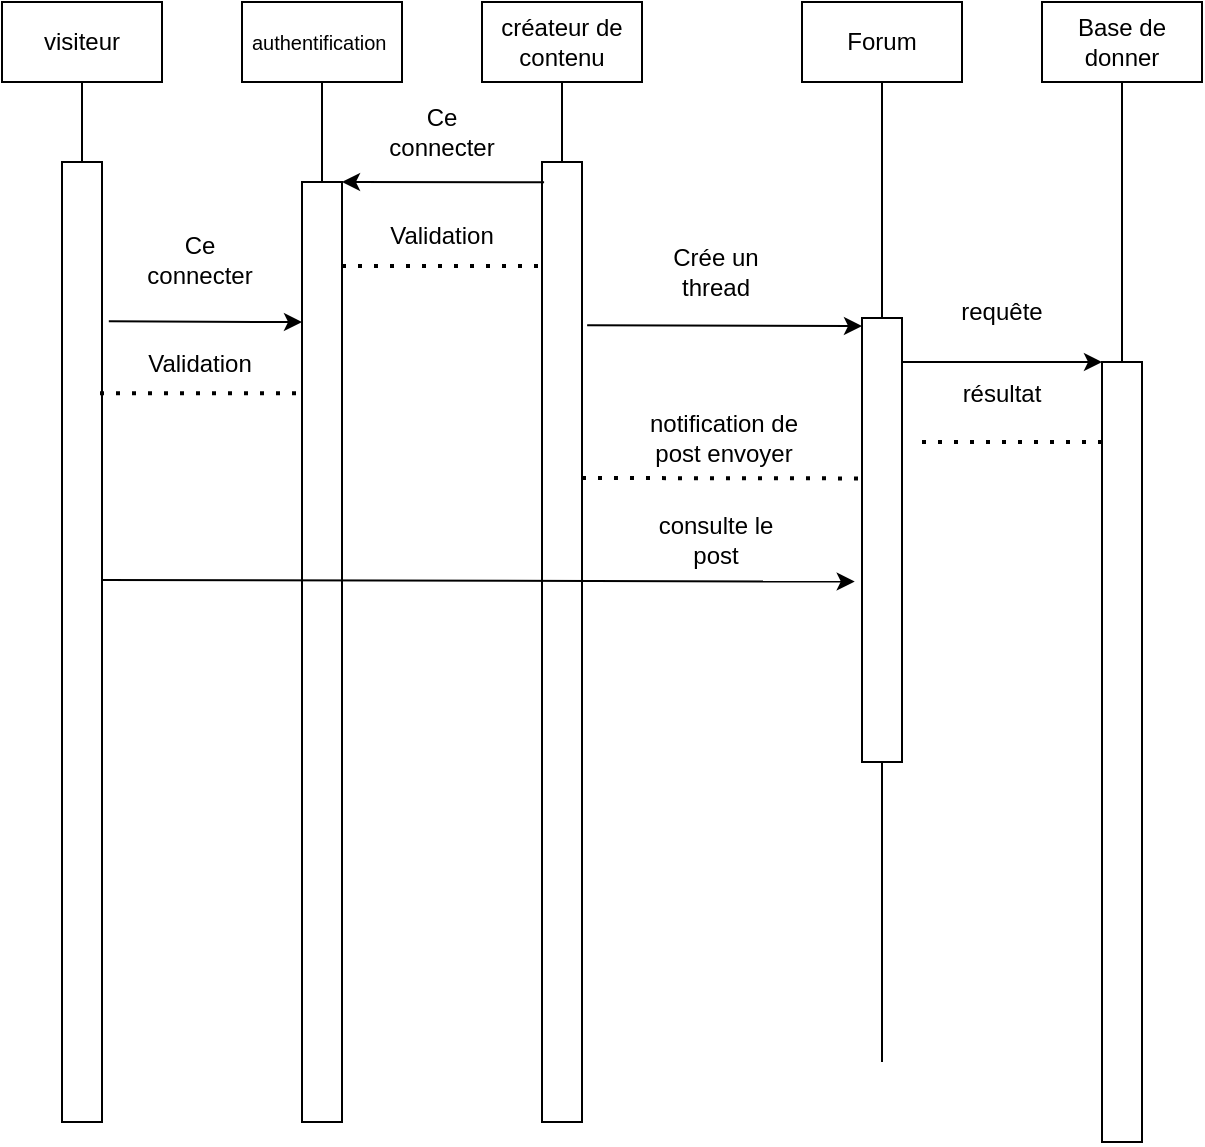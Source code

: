 <mxfile version="23.1.6" type="github">
  <diagram name="Page-1" id="8oMHfR-b3h0ZMFrPSHgY">
    <mxGraphModel dx="607" dy="410" grid="1" gridSize="10" guides="1" tooltips="1" connect="1" arrows="1" fold="1" page="1" pageScale="1" pageWidth="827" pageHeight="1169" math="0" shadow="0">
      <root>
        <mxCell id="0" />
        <mxCell id="1" parent="0" />
        <mxCell id="kiSYdIvKrgvM_TdTaDBx-1" value="créateur de contenu" style="rounded=0;whiteSpace=wrap;html=1;" vertex="1" parent="1">
          <mxGeometry x="240" y="40" width="80" height="40" as="geometry" />
        </mxCell>
        <mxCell id="kiSYdIvKrgvM_TdTaDBx-2" value="&lt;font style=&quot;font-size: 10px;&quot;&gt;authentification&amp;nbsp;&lt;/font&gt;" style="rounded=0;whiteSpace=wrap;html=1;" vertex="1" parent="1">
          <mxGeometry x="120" y="40" width="80" height="40" as="geometry" />
        </mxCell>
        <mxCell id="kiSYdIvKrgvM_TdTaDBx-3" value="Base de donner" style="rounded=0;whiteSpace=wrap;html=1;" vertex="1" parent="1">
          <mxGeometry x="520" y="40" width="80" height="40" as="geometry" />
        </mxCell>
        <mxCell id="kiSYdIvKrgvM_TdTaDBx-4" value="" style="endArrow=none;html=1;rounded=0;entryX=0.5;entryY=1;entryDx=0;entryDy=0;" edge="1" parent="1" target="kiSYdIvKrgvM_TdTaDBx-1">
          <mxGeometry width="50" height="50" relative="1" as="geometry">
            <mxPoint x="280" y="120" as="sourcePoint" />
            <mxPoint x="310" y="130" as="targetPoint" />
          </mxGeometry>
        </mxCell>
        <mxCell id="kiSYdIvKrgvM_TdTaDBx-5" value="" style="endArrow=none;html=1;rounded=0;entryX=0.5;entryY=1;entryDx=0;entryDy=0;" edge="1" parent="1" target="kiSYdIvKrgvM_TdTaDBx-2">
          <mxGeometry width="50" height="50" relative="1" as="geometry">
            <mxPoint x="160" y="140" as="sourcePoint" />
            <mxPoint x="200" y="90" as="targetPoint" />
          </mxGeometry>
        </mxCell>
        <mxCell id="kiSYdIvKrgvM_TdTaDBx-6" value="" style="rounded=0;whiteSpace=wrap;html=1;" vertex="1" parent="1">
          <mxGeometry x="270" y="120" width="20" height="480" as="geometry" />
        </mxCell>
        <mxCell id="kiSYdIvKrgvM_TdTaDBx-7" value="" style="endArrow=classic;html=1;rounded=0;entryX=1;entryY=0;entryDx=0;entryDy=0;exitX=0.052;exitY=0.021;exitDx=0;exitDy=0;exitPerimeter=0;" edge="1" parent="1" source="kiSYdIvKrgvM_TdTaDBx-6" target="kiSYdIvKrgvM_TdTaDBx-9">
          <mxGeometry width="50" height="50" relative="1" as="geometry">
            <mxPoint x="260" y="130" as="sourcePoint" />
            <mxPoint x="386" y="140" as="targetPoint" />
          </mxGeometry>
        </mxCell>
        <mxCell id="kiSYdIvKrgvM_TdTaDBx-8" value="Ce connecter" style="text;html=1;align=center;verticalAlign=middle;whiteSpace=wrap;rounded=0;" vertex="1" parent="1">
          <mxGeometry x="190" y="90" width="60" height="30" as="geometry" />
        </mxCell>
        <mxCell id="kiSYdIvKrgvM_TdTaDBx-9" value="" style="rounded=0;whiteSpace=wrap;html=1;" vertex="1" parent="1">
          <mxGeometry x="150" y="130" width="20" height="470" as="geometry" />
        </mxCell>
        <mxCell id="kiSYdIvKrgvM_TdTaDBx-11" value="Validation" style="text;html=1;align=center;verticalAlign=middle;whiteSpace=wrap;rounded=0;" vertex="1" parent="1">
          <mxGeometry x="183" y="142" width="74" height="30" as="geometry" />
        </mxCell>
        <mxCell id="kiSYdIvKrgvM_TdTaDBx-12" value="" style="endArrow=classic;html=1;rounded=0;exitX=1.129;exitY=0.17;exitDx=0;exitDy=0;exitPerimeter=0;" edge="1" parent="1" source="kiSYdIvKrgvM_TdTaDBx-6">
          <mxGeometry width="50" height="50" relative="1" as="geometry">
            <mxPoint x="180" y="240" as="sourcePoint" />
            <mxPoint x="430" y="202" as="targetPoint" />
          </mxGeometry>
        </mxCell>
        <mxCell id="kiSYdIvKrgvM_TdTaDBx-14" value="Forum" style="rounded=0;whiteSpace=wrap;html=1;" vertex="1" parent="1">
          <mxGeometry x="400" y="40" width="80" height="40" as="geometry" />
        </mxCell>
        <mxCell id="kiSYdIvKrgvM_TdTaDBx-15" value="" style="endArrow=none;html=1;rounded=0;entryX=0.5;entryY=1;entryDx=0;entryDy=0;exitX=0.5;exitY=0;exitDx=0;exitDy=0;" edge="1" parent="1" source="kiSYdIvKrgvM_TdTaDBx-13" target="kiSYdIvKrgvM_TdTaDBx-14">
          <mxGeometry width="50" height="50" relative="1" as="geometry">
            <mxPoint x="410" y="200" as="sourcePoint" />
            <mxPoint x="460" y="150" as="targetPoint" />
          </mxGeometry>
        </mxCell>
        <mxCell id="kiSYdIvKrgvM_TdTaDBx-16" value="Crée un thread" style="text;html=1;align=center;verticalAlign=middle;whiteSpace=wrap;rounded=0;" vertex="1" parent="1">
          <mxGeometry x="320" y="160" width="74" height="30" as="geometry" />
        </mxCell>
        <mxCell id="kiSYdIvKrgvM_TdTaDBx-17" value="" style="endArrow=none;dashed=1;html=1;dashPattern=1 3;strokeWidth=2;rounded=0;" edge="1" parent="1">
          <mxGeometry width="50" height="50" relative="1" as="geometry">
            <mxPoint x="290" y="278" as="sourcePoint" />
            <mxPoint x="430" y="278.21" as="targetPoint" />
          </mxGeometry>
        </mxCell>
        <mxCell id="kiSYdIvKrgvM_TdTaDBx-18" value="notification de post envoyer" style="text;html=1;align=center;verticalAlign=middle;whiteSpace=wrap;rounded=0;" vertex="1" parent="1">
          <mxGeometry x="319" y="243" width="84" height="30" as="geometry" />
        </mxCell>
        <mxCell id="kiSYdIvKrgvM_TdTaDBx-19" value="" style="endArrow=none;html=1;rounded=0;entryX=0.5;entryY=1;entryDx=0;entryDy=0;" edge="1" parent="1" source="kiSYdIvKrgvM_TdTaDBx-20" target="kiSYdIvKrgvM_TdTaDBx-3">
          <mxGeometry width="50" height="50" relative="1" as="geometry">
            <mxPoint x="560" y="240" as="sourcePoint" />
            <mxPoint x="610" y="140" as="targetPoint" />
          </mxGeometry>
        </mxCell>
        <mxCell id="kiSYdIvKrgvM_TdTaDBx-21" value="" style="endArrow=none;html=1;rounded=0;entryX=0.5;entryY=1;entryDx=0;entryDy=0;" edge="1" parent="1" target="kiSYdIvKrgvM_TdTaDBx-20">
          <mxGeometry width="50" height="50" relative="1" as="geometry">
            <mxPoint x="560" y="240" as="sourcePoint" />
            <mxPoint x="560" y="80" as="targetPoint" />
          </mxGeometry>
        </mxCell>
        <mxCell id="kiSYdIvKrgvM_TdTaDBx-20" value="" style="rounded=0;whiteSpace=wrap;html=1;" vertex="1" parent="1">
          <mxGeometry x="550" y="220" width="20" height="390" as="geometry" />
        </mxCell>
        <mxCell id="kiSYdIvKrgvM_TdTaDBx-23" value="requête" style="text;html=1;align=center;verticalAlign=middle;whiteSpace=wrap;rounded=0;" vertex="1" parent="1">
          <mxGeometry x="470" y="180" width="60" height="30" as="geometry" />
        </mxCell>
        <mxCell id="kiSYdIvKrgvM_TdTaDBx-24" value="" style="endArrow=none;dashed=1;html=1;dashPattern=1 3;strokeWidth=2;rounded=0;" edge="1" parent="1">
          <mxGeometry width="50" height="50" relative="1" as="geometry">
            <mxPoint x="170" y="172" as="sourcePoint" />
            <mxPoint x="270" y="172" as="targetPoint" />
          </mxGeometry>
        </mxCell>
        <mxCell id="kiSYdIvKrgvM_TdTaDBx-26" value="visiteur" style="rounded=0;whiteSpace=wrap;html=1;" vertex="1" parent="1">
          <mxGeometry y="40" width="80" height="40" as="geometry" />
        </mxCell>
        <mxCell id="kiSYdIvKrgvM_TdTaDBx-27" value="" style="endArrow=none;html=1;rounded=0;entryX=0.5;entryY=1;entryDx=0;entryDy=0;" edge="1" parent="1">
          <mxGeometry width="50" height="50" relative="1" as="geometry">
            <mxPoint x="40" y="120" as="sourcePoint" />
            <mxPoint x="40" y="80" as="targetPoint" />
          </mxGeometry>
        </mxCell>
        <mxCell id="kiSYdIvKrgvM_TdTaDBx-28" value="" style="rounded=0;whiteSpace=wrap;html=1;" vertex="1" parent="1">
          <mxGeometry x="30" y="120" width="20" height="480" as="geometry" />
        </mxCell>
        <mxCell id="kiSYdIvKrgvM_TdTaDBx-29" value="" style="endArrow=classic;html=1;rounded=0;entryX=0;entryY=0;entryDx=0;entryDy=0;" edge="1" parent="1" target="kiSYdIvKrgvM_TdTaDBx-20">
          <mxGeometry width="50" height="50" relative="1" as="geometry">
            <mxPoint x="450" y="220" as="sourcePoint" />
            <mxPoint x="480" y="160" as="targetPoint" />
          </mxGeometry>
        </mxCell>
        <mxCell id="kiSYdIvKrgvM_TdTaDBx-30" value="" style="endArrow=none;dashed=1;html=1;dashPattern=1 3;strokeWidth=2;rounded=0;" edge="1" parent="1">
          <mxGeometry width="50" height="50" relative="1" as="geometry">
            <mxPoint x="460" y="260" as="sourcePoint" />
            <mxPoint x="550" y="260" as="targetPoint" />
          </mxGeometry>
        </mxCell>
        <mxCell id="kiSYdIvKrgvM_TdTaDBx-31" value="résultat" style="text;html=1;align=center;verticalAlign=middle;whiteSpace=wrap;rounded=0;" vertex="1" parent="1">
          <mxGeometry x="463" y="224" width="74" height="23" as="geometry" />
        </mxCell>
        <mxCell id="kiSYdIvKrgvM_TdTaDBx-32" style="edgeStyle=orthogonalEdgeStyle;rounded=0;orthogonalLoop=1;jettySize=auto;html=1;exitX=0.5;exitY=1;exitDx=0;exitDy=0;" edge="1" parent="1" source="kiSYdIvKrgvM_TdTaDBx-13" target="kiSYdIvKrgvM_TdTaDBx-13">
          <mxGeometry relative="1" as="geometry" />
        </mxCell>
        <mxCell id="kiSYdIvKrgvM_TdTaDBx-33" value="" style="endArrow=none;html=1;rounded=0;entryX=0.5;entryY=1;entryDx=0;entryDy=0;exitX=0.5;exitY=0;exitDx=0;exitDy=0;" edge="1" parent="1" source="kiSYdIvKrgvM_TdTaDBx-13">
          <mxGeometry width="50" height="50" relative="1" as="geometry">
            <mxPoint x="439.8" y="440" as="sourcePoint" />
            <mxPoint x="439.8" y="320" as="targetPoint" />
          </mxGeometry>
        </mxCell>
        <mxCell id="kiSYdIvKrgvM_TdTaDBx-35" value="" style="endArrow=none;html=1;rounded=0;entryX=0.5;entryY=1;entryDx=0;entryDy=0;" edge="1" parent="1" target="kiSYdIvKrgvM_TdTaDBx-13">
          <mxGeometry width="50" height="50" relative="1" as="geometry">
            <mxPoint x="440" y="570" as="sourcePoint" />
            <mxPoint x="439.8" y="320" as="targetPoint" />
            <Array as="points">
              <mxPoint x="440" y="490" />
            </Array>
          </mxGeometry>
        </mxCell>
        <mxCell id="kiSYdIvKrgvM_TdTaDBx-13" value="" style="rounded=0;whiteSpace=wrap;html=1;" vertex="1" parent="1">
          <mxGeometry x="430" y="198" width="20" height="222" as="geometry" />
        </mxCell>
        <mxCell id="kiSYdIvKrgvM_TdTaDBx-36" value="" style="endArrow=classic;html=1;rounded=0;exitX=1.171;exitY=0.166;exitDx=0;exitDy=0;exitPerimeter=0;entryX=0;entryY=0.149;entryDx=0;entryDy=0;entryPerimeter=0;" edge="1" parent="1" source="kiSYdIvKrgvM_TdTaDBx-28" target="kiSYdIvKrgvM_TdTaDBx-9">
          <mxGeometry width="50" height="50" relative="1" as="geometry">
            <mxPoint x="150" y="193.68" as="sourcePoint" />
            <mxPoint x="110" y="200" as="targetPoint" />
          </mxGeometry>
        </mxCell>
        <mxCell id="kiSYdIvKrgvM_TdTaDBx-37" value="Ce connecter" style="text;html=1;align=center;verticalAlign=middle;whiteSpace=wrap;rounded=0;" vertex="1" parent="1">
          <mxGeometry x="69" y="153.68" width="60" height="30" as="geometry" />
        </mxCell>
        <mxCell id="kiSYdIvKrgvM_TdTaDBx-38" value="Validation" style="text;html=1;align=center;verticalAlign=middle;whiteSpace=wrap;rounded=0;" vertex="1" parent="1">
          <mxGeometry x="62" y="205.68" width="74" height="30" as="geometry" />
        </mxCell>
        <mxCell id="kiSYdIvKrgvM_TdTaDBx-39" value="" style="endArrow=none;dashed=1;html=1;dashPattern=1 3;strokeWidth=2;rounded=0;" edge="1" parent="1">
          <mxGeometry width="50" height="50" relative="1" as="geometry">
            <mxPoint x="49" y="235.68" as="sourcePoint" />
            <mxPoint x="149" y="235.68" as="targetPoint" />
          </mxGeometry>
        </mxCell>
        <mxCell id="kiSYdIvKrgvM_TdTaDBx-40" value="" style="endArrow=classic;html=1;rounded=0;exitX=1.129;exitY=0.17;exitDx=0;exitDy=0;exitPerimeter=0;entryX=-0.182;entryY=0.418;entryDx=0;entryDy=0;entryPerimeter=0;" edge="1" parent="1">
          <mxGeometry width="50" height="50" relative="1" as="geometry">
            <mxPoint x="50" y="329" as="sourcePoint" />
            <mxPoint x="426.36" y="329.796" as="targetPoint" />
          </mxGeometry>
        </mxCell>
        <mxCell id="kiSYdIvKrgvM_TdTaDBx-41" value="consulte le post" style="text;html=1;align=center;verticalAlign=middle;whiteSpace=wrap;rounded=0;" vertex="1" parent="1">
          <mxGeometry x="327" y="294" width="60" height="30" as="geometry" />
        </mxCell>
      </root>
    </mxGraphModel>
  </diagram>
</mxfile>
